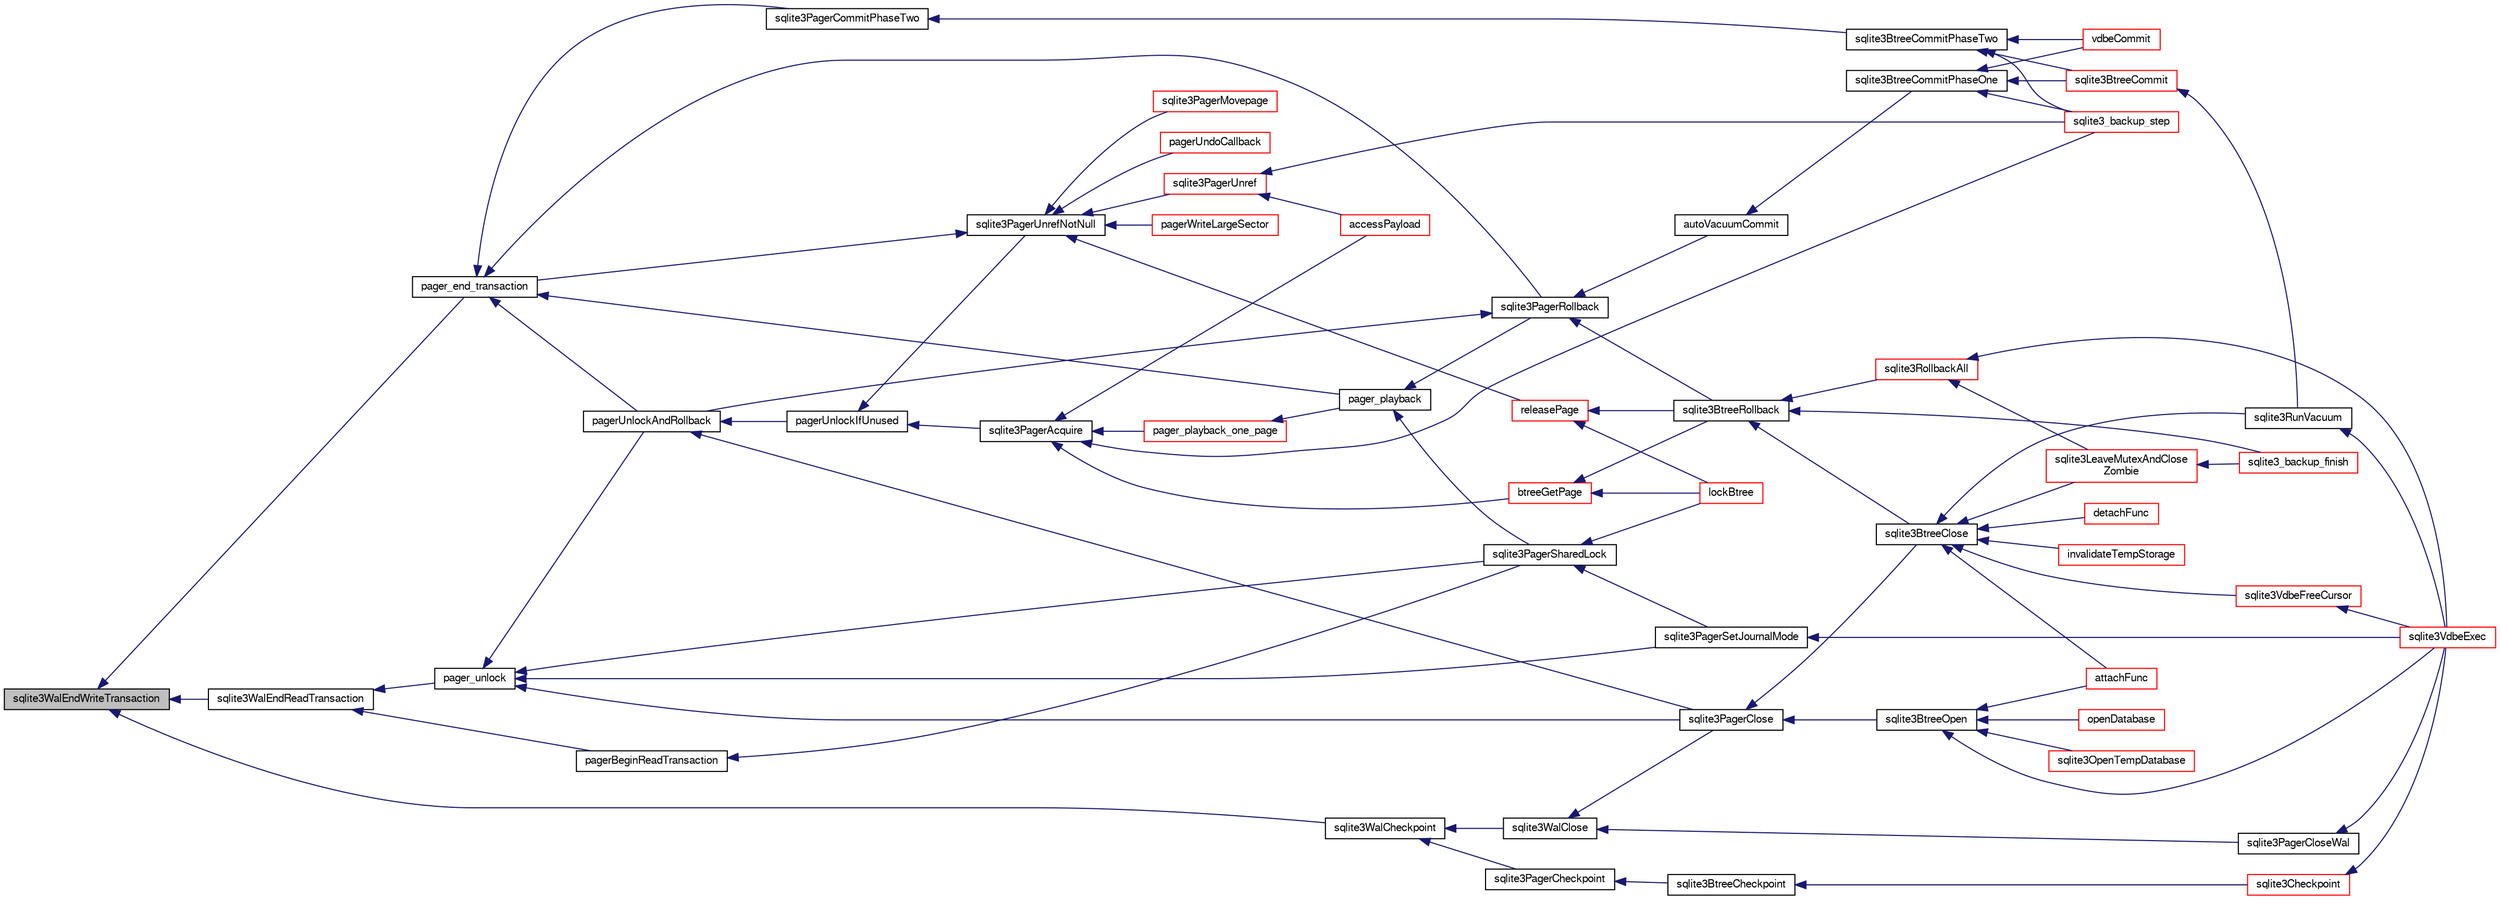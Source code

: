 digraph "sqlite3WalEndWriteTransaction"
{
  edge [fontname="FreeSans",fontsize="10",labelfontname="FreeSans",labelfontsize="10"];
  node [fontname="FreeSans",fontsize="10",shape=record];
  rankdir="LR";
  Node811254 [label="sqlite3WalEndWriteTransaction",height=0.2,width=0.4,color="black", fillcolor="grey75", style="filled", fontcolor="black"];
  Node811254 -> Node811255 [dir="back",color="midnightblue",fontsize="10",style="solid",fontname="FreeSans"];
  Node811255 [label="pager_end_transaction",height=0.2,width=0.4,color="black", fillcolor="white", style="filled",URL="$sqlite3_8c.html#a0814e2cfab386b1e3ba74528870339fe"];
  Node811255 -> Node811256 [dir="back",color="midnightblue",fontsize="10",style="solid",fontname="FreeSans"];
  Node811256 [label="pagerUnlockAndRollback",height=0.2,width=0.4,color="black", fillcolor="white", style="filled",URL="$sqlite3_8c.html#a02d96b7bf62c3b13ba905d168914518c"];
  Node811256 -> Node811257 [dir="back",color="midnightblue",fontsize="10",style="solid",fontname="FreeSans"];
  Node811257 [label="sqlite3PagerClose",height=0.2,width=0.4,color="black", fillcolor="white", style="filled",URL="$sqlite3_8c.html#af94b1f96b60689fd09422cce2c85f53f"];
  Node811257 -> Node811258 [dir="back",color="midnightblue",fontsize="10",style="solid",fontname="FreeSans"];
  Node811258 [label="sqlite3BtreeOpen",height=0.2,width=0.4,color="black", fillcolor="white", style="filled",URL="$sqlite3_8c.html#a13dcb44dc34af6ce9d38de9c5aa975f9"];
  Node811258 -> Node811259 [dir="back",color="midnightblue",fontsize="10",style="solid",fontname="FreeSans"];
  Node811259 [label="sqlite3VdbeExec",height=0.2,width=0.4,color="red", fillcolor="white", style="filled",URL="$sqlite3_8c.html#a8ce40a614bdc56719c4d642b1e4dfb21"];
  Node811258 -> Node811287 [dir="back",color="midnightblue",fontsize="10",style="solid",fontname="FreeSans"];
  Node811287 [label="attachFunc",height=0.2,width=0.4,color="red", fillcolor="white", style="filled",URL="$sqlite3_8c.html#a69cb751a7da501b9a0aa37e0d7c3eaf7"];
  Node811258 -> Node811520 [dir="back",color="midnightblue",fontsize="10",style="solid",fontname="FreeSans"];
  Node811520 [label="sqlite3OpenTempDatabase",height=0.2,width=0.4,color="red", fillcolor="white", style="filled",URL="$sqlite3_8c.html#aaf3088380b731428b72d3b5777f93755"];
  Node811258 -> Node811494 [dir="back",color="midnightblue",fontsize="10",style="solid",fontname="FreeSans"];
  Node811494 [label="openDatabase",height=0.2,width=0.4,color="red", fillcolor="white", style="filled",URL="$sqlite3_8c.html#a6a9c3bc3a64234e863413f41db473758"];
  Node811257 -> Node811525 [dir="back",color="midnightblue",fontsize="10",style="solid",fontname="FreeSans"];
  Node811525 [label="sqlite3BtreeClose",height=0.2,width=0.4,color="black", fillcolor="white", style="filled",URL="$sqlite3_8c.html#a729b65009b66a99200496b09c124df01"];
  Node811525 -> Node811526 [dir="back",color="midnightblue",fontsize="10",style="solid",fontname="FreeSans"];
  Node811526 [label="sqlite3VdbeFreeCursor",height=0.2,width=0.4,color="red", fillcolor="white", style="filled",URL="$sqlite3_8c.html#a0f9084083e1d0639708934630f33d6ef"];
  Node811526 -> Node811259 [dir="back",color="midnightblue",fontsize="10",style="solid",fontname="FreeSans"];
  Node811525 -> Node811287 [dir="back",color="midnightblue",fontsize="10",style="solid",fontname="FreeSans"];
  Node811525 -> Node811474 [dir="back",color="midnightblue",fontsize="10",style="solid",fontname="FreeSans"];
  Node811474 [label="detachFunc",height=0.2,width=0.4,color="red", fillcolor="white", style="filled",URL="$sqlite3_8c.html#a2b3dd04cb87abd088926ab0082a60b77"];
  Node811525 -> Node811475 [dir="back",color="midnightblue",fontsize="10",style="solid",fontname="FreeSans"];
  Node811475 [label="invalidateTempStorage",height=0.2,width=0.4,color="red", fillcolor="white", style="filled",URL="$sqlite3_8c.html#a759777a1eb3c3e96a5af94932b39e69a"];
  Node811525 -> Node811445 [dir="back",color="midnightblue",fontsize="10",style="solid",fontname="FreeSans"];
  Node811445 [label="sqlite3RunVacuum",height=0.2,width=0.4,color="black", fillcolor="white", style="filled",URL="$sqlite3_8c.html#a5e83ddc7b3e7e8e79ad5d1fc92de1d2f"];
  Node811445 -> Node811259 [dir="back",color="midnightblue",fontsize="10",style="solid",fontname="FreeSans"];
  Node811525 -> Node811488 [dir="back",color="midnightblue",fontsize="10",style="solid",fontname="FreeSans"];
  Node811488 [label="sqlite3LeaveMutexAndClose\lZombie",height=0.2,width=0.4,color="red", fillcolor="white", style="filled",URL="$sqlite3_8c.html#afe3a37c29dcb0fe9fc15fe07a3976f59"];
  Node811488 -> Node811489 [dir="back",color="midnightblue",fontsize="10",style="solid",fontname="FreeSans"];
  Node811489 [label="sqlite3_backup_finish",height=0.2,width=0.4,color="red", fillcolor="white", style="filled",URL="$sqlite3_8h.html#a176857dd58d99be53b6d7305533e0048"];
  Node811256 -> Node811530 [dir="back",color="midnightblue",fontsize="10",style="solid",fontname="FreeSans"];
  Node811530 [label="pagerUnlockIfUnused",height=0.2,width=0.4,color="black", fillcolor="white", style="filled",URL="$sqlite3_8c.html#abf547f4276efb6f10262f7fde1e4d065"];
  Node811530 -> Node811531 [dir="back",color="midnightblue",fontsize="10",style="solid",fontname="FreeSans"];
  Node811531 [label="sqlite3PagerAcquire",height=0.2,width=0.4,color="black", fillcolor="white", style="filled",URL="$sqlite3_8c.html#a22a53daafd2bd778cda390312651f994"];
  Node811531 -> Node811532 [dir="back",color="midnightblue",fontsize="10",style="solid",fontname="FreeSans"];
  Node811532 [label="pager_playback_one_page",height=0.2,width=0.4,color="red", fillcolor="white", style="filled",URL="$sqlite3_8c.html#adfca1dee9939482792fe2b4ed982d00e"];
  Node811532 -> Node811533 [dir="back",color="midnightblue",fontsize="10",style="solid",fontname="FreeSans"];
  Node811533 [label="pager_playback",height=0.2,width=0.4,color="black", fillcolor="white", style="filled",URL="$sqlite3_8c.html#a9d9a750a9fc76eb4b668c8a16b164a65"];
  Node811533 -> Node811534 [dir="back",color="midnightblue",fontsize="10",style="solid",fontname="FreeSans"];
  Node811534 [label="sqlite3PagerSharedLock",height=0.2,width=0.4,color="black", fillcolor="white", style="filled",URL="$sqlite3_8c.html#a58c197b629fb6eaacf96c7add57c70df"];
  Node811534 -> Node811535 [dir="back",color="midnightblue",fontsize="10",style="solid",fontname="FreeSans"];
  Node811535 [label="sqlite3PagerSetJournalMode",height=0.2,width=0.4,color="black", fillcolor="white", style="filled",URL="$sqlite3_8c.html#afb929a0a4553cda84de16180ddbd09f7"];
  Node811535 -> Node811259 [dir="back",color="midnightblue",fontsize="10",style="solid",fontname="FreeSans"];
  Node811534 -> Node811536 [dir="back",color="midnightblue",fontsize="10",style="solid",fontname="FreeSans"];
  Node811536 [label="lockBtree",height=0.2,width=0.4,color="red", fillcolor="white", style="filled",URL="$sqlite3_8c.html#a5b808194d3178be15705a420265cee9d"];
  Node811533 -> Node811539 [dir="back",color="midnightblue",fontsize="10",style="solid",fontname="FreeSans"];
  Node811539 [label="sqlite3PagerRollback",height=0.2,width=0.4,color="black", fillcolor="white", style="filled",URL="$sqlite3_8c.html#afdd2ecbb97b7a716892ff6bd10c7dfd0"];
  Node811539 -> Node811256 [dir="back",color="midnightblue",fontsize="10",style="solid",fontname="FreeSans"];
  Node811539 -> Node811540 [dir="back",color="midnightblue",fontsize="10",style="solid",fontname="FreeSans"];
  Node811540 [label="autoVacuumCommit",height=0.2,width=0.4,color="black", fillcolor="white", style="filled",URL="$sqlite3_8c.html#a809d22c6311135ae3048adf41febaef0"];
  Node811540 -> Node811541 [dir="back",color="midnightblue",fontsize="10",style="solid",fontname="FreeSans"];
  Node811541 [label="sqlite3BtreeCommitPhaseOne",height=0.2,width=0.4,color="black", fillcolor="white", style="filled",URL="$sqlite3_8c.html#ae266cba101e64ad99a166f237532e262"];
  Node811541 -> Node811542 [dir="back",color="midnightblue",fontsize="10",style="solid",fontname="FreeSans"];
  Node811542 [label="sqlite3BtreeCommit",height=0.2,width=0.4,color="red", fillcolor="white", style="filled",URL="$sqlite3_8c.html#a8e56ab314556935f9f73080147d26419"];
  Node811542 -> Node811445 [dir="back",color="midnightblue",fontsize="10",style="solid",fontname="FreeSans"];
  Node811541 -> Node811472 [dir="back",color="midnightblue",fontsize="10",style="solid",fontname="FreeSans"];
  Node811472 [label="sqlite3_backup_step",height=0.2,width=0.4,color="red", fillcolor="white", style="filled",URL="$sqlite3_8h.html#a1699b75e98d082eebc465a9e64c35269"];
  Node811541 -> Node811543 [dir="back",color="midnightblue",fontsize="10",style="solid",fontname="FreeSans"];
  Node811543 [label="vdbeCommit",height=0.2,width=0.4,color="red", fillcolor="white", style="filled",URL="$sqlite3_8c.html#a5d7f1e0625451b987728f600cfe1b92d"];
  Node811539 -> Node811544 [dir="back",color="midnightblue",fontsize="10",style="solid",fontname="FreeSans"];
  Node811544 [label="sqlite3BtreeRollback",height=0.2,width=0.4,color="black", fillcolor="white", style="filled",URL="$sqlite3_8c.html#a317473acdafdd688385c8954f09de186"];
  Node811544 -> Node811525 [dir="back",color="midnightblue",fontsize="10",style="solid",fontname="FreeSans"];
  Node811544 -> Node811489 [dir="back",color="midnightblue",fontsize="10",style="solid",fontname="FreeSans"];
  Node811544 -> Node811477 [dir="back",color="midnightblue",fontsize="10",style="solid",fontname="FreeSans"];
  Node811477 [label="sqlite3RollbackAll",height=0.2,width=0.4,color="red", fillcolor="white", style="filled",URL="$sqlite3_8c.html#ad902dd388d73208539f557962e3fe6bb"];
  Node811477 -> Node811259 [dir="back",color="midnightblue",fontsize="10",style="solid",fontname="FreeSans"];
  Node811477 -> Node811488 [dir="back",color="midnightblue",fontsize="10",style="solid",fontname="FreeSans"];
  Node811531 -> Node811549 [dir="back",color="midnightblue",fontsize="10",style="solid",fontname="FreeSans"];
  Node811549 [label="btreeGetPage",height=0.2,width=0.4,color="red", fillcolor="white", style="filled",URL="$sqlite3_8c.html#ac59679e30ceb0190614fbd19a7feb6de"];
  Node811549 -> Node811536 [dir="back",color="midnightblue",fontsize="10",style="solid",fontname="FreeSans"];
  Node811549 -> Node811544 [dir="back",color="midnightblue",fontsize="10",style="solid",fontname="FreeSans"];
  Node811531 -> Node811585 [dir="back",color="midnightblue",fontsize="10",style="solid",fontname="FreeSans"];
  Node811585 [label="accessPayload",height=0.2,width=0.4,color="red", fillcolor="white", style="filled",URL="$sqlite3_8c.html#acf70e6d3cb6afd54d677b3dffb6959d2"];
  Node811531 -> Node811472 [dir="back",color="midnightblue",fontsize="10",style="solid",fontname="FreeSans"];
  Node811530 -> Node811604 [dir="back",color="midnightblue",fontsize="10",style="solid",fontname="FreeSans"];
  Node811604 [label="sqlite3PagerUnrefNotNull",height=0.2,width=0.4,color="black", fillcolor="white", style="filled",URL="$sqlite3_8c.html#a4b314f96f09f5c68c94672e420e31ab9"];
  Node811604 -> Node811255 [dir="back",color="midnightblue",fontsize="10",style="solid",fontname="FreeSans"];
  Node811604 -> Node811605 [dir="back",color="midnightblue",fontsize="10",style="solid",fontname="FreeSans"];
  Node811605 [label="pagerUndoCallback",height=0.2,width=0.4,color="red", fillcolor="white", style="filled",URL="$sqlite3_8c.html#aca578b7eaed97dbbc2219eb67e1de24f"];
  Node811604 -> Node811607 [dir="back",color="midnightblue",fontsize="10",style="solid",fontname="FreeSans"];
  Node811607 [label="sqlite3PagerUnref",height=0.2,width=0.4,color="red", fillcolor="white", style="filled",URL="$sqlite3_8c.html#aa9d040b7f24a8a5d99bf96863b52cd15"];
  Node811607 -> Node811585 [dir="back",color="midnightblue",fontsize="10",style="solid",fontname="FreeSans"];
  Node811607 -> Node811472 [dir="back",color="midnightblue",fontsize="10",style="solid",fontname="FreeSans"];
  Node811604 -> Node811624 [dir="back",color="midnightblue",fontsize="10",style="solid",fontname="FreeSans"];
  Node811624 [label="pagerWriteLargeSector",height=0.2,width=0.4,color="red", fillcolor="white", style="filled",URL="$sqlite3_8c.html#a06334f0cc1c2dc95ffe29c2359928b92"];
  Node811604 -> Node811626 [dir="back",color="midnightblue",fontsize="10",style="solid",fontname="FreeSans"];
  Node811626 [label="sqlite3PagerMovepage",height=0.2,width=0.4,color="red", fillcolor="white", style="filled",URL="$sqlite3_8c.html#a8cdedc7a185709301f12c4d7b305aa1e"];
  Node811604 -> Node811631 [dir="back",color="midnightblue",fontsize="10",style="solid",fontname="FreeSans"];
  Node811631 [label="releasePage",height=0.2,width=0.4,color="red", fillcolor="white", style="filled",URL="$sqlite3_8c.html#a92c6fb14f9bcf117440c35116c26d6c4"];
  Node811631 -> Node811536 [dir="back",color="midnightblue",fontsize="10",style="solid",fontname="FreeSans"];
  Node811631 -> Node811544 [dir="back",color="midnightblue",fontsize="10",style="solid",fontname="FreeSans"];
  Node811255 -> Node811533 [dir="back",color="midnightblue",fontsize="10",style="solid",fontname="FreeSans"];
  Node811255 -> Node811640 [dir="back",color="midnightblue",fontsize="10",style="solid",fontname="FreeSans"];
  Node811640 [label="sqlite3PagerCommitPhaseTwo",height=0.2,width=0.4,color="black", fillcolor="white", style="filled",URL="$sqlite3_8c.html#a18af1df44bbc3ae598f0559f6fc5861e"];
  Node811640 -> Node811634 [dir="back",color="midnightblue",fontsize="10",style="solid",fontname="FreeSans"];
  Node811634 [label="sqlite3BtreeCommitPhaseTwo",height=0.2,width=0.4,color="black", fillcolor="white", style="filled",URL="$sqlite3_8c.html#a84764f43cb4ca50bcac1fc674e8d6dd9"];
  Node811634 -> Node811542 [dir="back",color="midnightblue",fontsize="10",style="solid",fontname="FreeSans"];
  Node811634 -> Node811472 [dir="back",color="midnightblue",fontsize="10",style="solid",fontname="FreeSans"];
  Node811634 -> Node811543 [dir="back",color="midnightblue",fontsize="10",style="solid",fontname="FreeSans"];
  Node811255 -> Node811539 [dir="back",color="midnightblue",fontsize="10",style="solid",fontname="FreeSans"];
  Node811254 -> Node811641 [dir="back",color="midnightblue",fontsize="10",style="solid",fontname="FreeSans"];
  Node811641 [label="sqlite3WalEndReadTransaction",height=0.2,width=0.4,color="black", fillcolor="white", style="filled",URL="$sqlite3_8c.html#a2d0ec4393370b11b4db7d9836d38eb40"];
  Node811641 -> Node811642 [dir="back",color="midnightblue",fontsize="10",style="solid",fontname="FreeSans"];
  Node811642 [label="pager_unlock",height=0.2,width=0.4,color="black", fillcolor="white", style="filled",URL="$sqlite3_8c.html#a5b54bd09bd76fa68eb6310fbf9bbaf20"];
  Node811642 -> Node811256 [dir="back",color="midnightblue",fontsize="10",style="solid",fontname="FreeSans"];
  Node811642 -> Node811257 [dir="back",color="midnightblue",fontsize="10",style="solid",fontname="FreeSans"];
  Node811642 -> Node811534 [dir="back",color="midnightblue",fontsize="10",style="solid",fontname="FreeSans"];
  Node811642 -> Node811535 [dir="back",color="midnightblue",fontsize="10",style="solid",fontname="FreeSans"];
  Node811641 -> Node811643 [dir="back",color="midnightblue",fontsize="10",style="solid",fontname="FreeSans"];
  Node811643 [label="pagerBeginReadTransaction",height=0.2,width=0.4,color="black", fillcolor="white", style="filled",URL="$sqlite3_8c.html#a4a484b6c404f96050418d965e3cc17a1"];
  Node811643 -> Node811534 [dir="back",color="midnightblue",fontsize="10",style="solid",fontname="FreeSans"];
  Node811254 -> Node811644 [dir="back",color="midnightblue",fontsize="10",style="solid",fontname="FreeSans"];
  Node811644 [label="sqlite3WalCheckpoint",height=0.2,width=0.4,color="black", fillcolor="white", style="filled",URL="$sqlite3_8c.html#a58bec6523fa854142169cdff1fbb8e5f"];
  Node811644 -> Node811645 [dir="back",color="midnightblue",fontsize="10",style="solid",fontname="FreeSans"];
  Node811645 [label="sqlite3PagerCheckpoint",height=0.2,width=0.4,color="black", fillcolor="white", style="filled",URL="$sqlite3_8c.html#a51b879bda409240901c1443161246045"];
  Node811645 -> Node811646 [dir="back",color="midnightblue",fontsize="10",style="solid",fontname="FreeSans"];
  Node811646 [label="sqlite3BtreeCheckpoint",height=0.2,width=0.4,color="black", fillcolor="white", style="filled",URL="$sqlite3_8c.html#a7aa6f5fb12dca5d734397768e90ae119"];
  Node811646 -> Node811647 [dir="back",color="midnightblue",fontsize="10",style="solid",fontname="FreeSans"];
  Node811647 [label="sqlite3Checkpoint",height=0.2,width=0.4,color="red", fillcolor="white", style="filled",URL="$sqlite3_8c.html#a0f0ad6a031e74ddb47bdc701d23bf3e1"];
  Node811647 -> Node811259 [dir="back",color="midnightblue",fontsize="10",style="solid",fontname="FreeSans"];
  Node811644 -> Node811652 [dir="back",color="midnightblue",fontsize="10",style="solid",fontname="FreeSans"];
  Node811652 [label="sqlite3WalClose",height=0.2,width=0.4,color="black", fillcolor="white", style="filled",URL="$sqlite3_8c.html#abfd7d36ec6ea41ecb2717dd4c6b0571e"];
  Node811652 -> Node811257 [dir="back",color="midnightblue",fontsize="10",style="solid",fontname="FreeSans"];
  Node811652 -> Node811653 [dir="back",color="midnightblue",fontsize="10",style="solid",fontname="FreeSans"];
  Node811653 [label="sqlite3PagerCloseWal",height=0.2,width=0.4,color="black", fillcolor="white", style="filled",URL="$sqlite3_8c.html#ac62d7d3d29214a7cad25fdd88e7c7a74"];
  Node811653 -> Node811259 [dir="back",color="midnightblue",fontsize="10",style="solid",fontname="FreeSans"];
}
